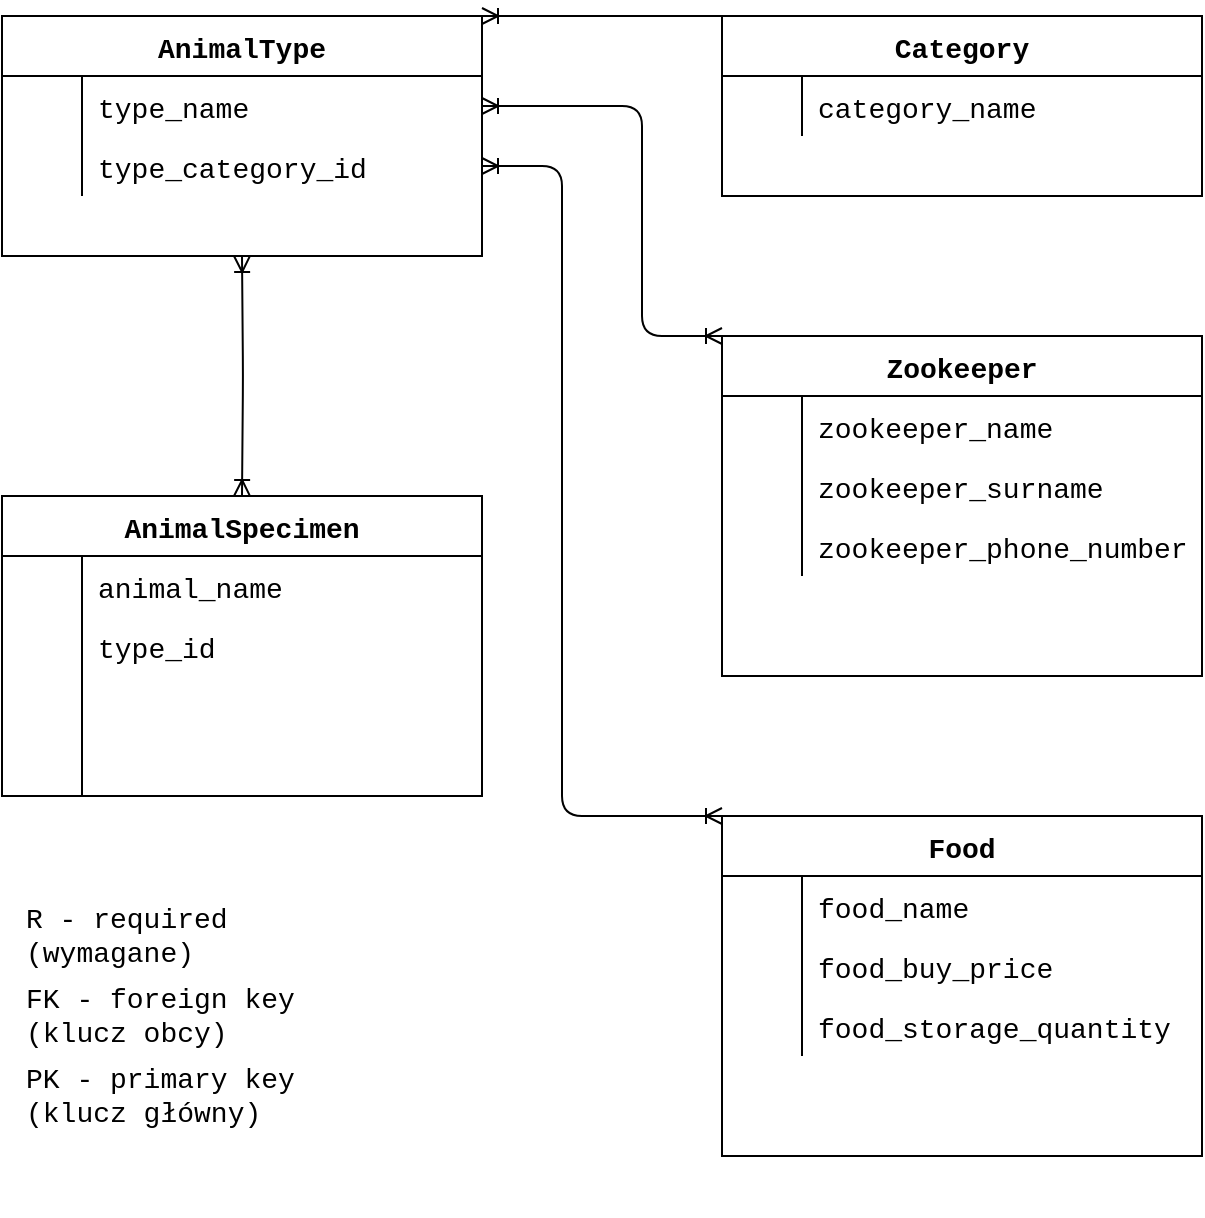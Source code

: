 <mxfile version="14.7.3" type="github">
  <diagram id="sl1sLAIorJPmM6Glef_p" name="Page-1">
    <mxGraphModel dx="1422" dy="791" grid="1" gridSize="10" guides="1" tooltips="1" connect="1" arrows="1" fold="1" page="0" pageScale="1" pageWidth="827" pageHeight="1169" math="0" shadow="0">
      <root>
        <mxCell id="0" />
        <mxCell id="1" parent="0" />
        <mxCell id="H-2fJrms_N8roYaYfMnV-32" value="Zookeeper" style="shape=table;startSize=30;container=1;collapsible=1;childLayout=tableLayout;fixedRows=1;rowLines=0;fontStyle=1;align=center;resizeLast=1;fontFamily=Courier New;fontSize=14;" parent="1" vertex="1">
          <mxGeometry x="360" y="240" width="240" height="170" as="geometry" />
        </mxCell>
        <mxCell id="H-2fJrms_N8roYaYfMnV-36" value="" style="shape=partialRectangle;collapsible=0;dropTarget=0;pointerEvents=0;fillColor=none;top=0;left=0;bottom=0;right=0;points=[[0,0.5],[1,0.5]];portConstraint=eastwest;fontFamily=Courier New;fontSize=14;" parent="H-2fJrms_N8roYaYfMnV-32" vertex="1">
          <mxGeometry y="30" width="240" height="30" as="geometry" />
        </mxCell>
        <mxCell id="H-2fJrms_N8roYaYfMnV-37" value="" style="shape=partialRectangle;connectable=0;fillColor=none;top=0;left=0;bottom=0;right=0;editable=1;overflow=hidden;fontFamily=Courier New;fontSize=14;" parent="H-2fJrms_N8roYaYfMnV-36" vertex="1">
          <mxGeometry width="40" height="30" as="geometry" />
        </mxCell>
        <mxCell id="H-2fJrms_N8roYaYfMnV-38" value="zookeeper_name" style="shape=partialRectangle;connectable=0;fillColor=none;top=0;left=0;bottom=0;right=0;align=left;spacingLeft=6;overflow=hidden;fontFamily=Courier New;fontSize=14;" parent="H-2fJrms_N8roYaYfMnV-36" vertex="1">
          <mxGeometry x="40" width="200" height="30" as="geometry" />
        </mxCell>
        <mxCell id="H-2fJrms_N8roYaYfMnV-39" value="" style="shape=partialRectangle;collapsible=0;dropTarget=0;pointerEvents=0;fillColor=none;top=0;left=0;bottom=0;right=0;points=[[0,0.5],[1,0.5]];portConstraint=eastwest;fontFamily=Courier New;fontSize=14;" parent="H-2fJrms_N8roYaYfMnV-32" vertex="1">
          <mxGeometry y="60" width="240" height="30" as="geometry" />
        </mxCell>
        <mxCell id="H-2fJrms_N8roYaYfMnV-40" value="" style="shape=partialRectangle;connectable=0;fillColor=none;top=0;left=0;bottom=0;right=0;editable=1;overflow=hidden;fontFamily=Courier New;fontSize=14;" parent="H-2fJrms_N8roYaYfMnV-39" vertex="1">
          <mxGeometry width="40" height="30" as="geometry" />
        </mxCell>
        <mxCell id="H-2fJrms_N8roYaYfMnV-41" value="zookeeper_surname" style="shape=partialRectangle;connectable=0;fillColor=none;top=0;left=0;bottom=0;right=0;align=left;spacingLeft=6;overflow=hidden;fontFamily=Courier New;fontSize=14;" parent="H-2fJrms_N8roYaYfMnV-39" vertex="1">
          <mxGeometry x="40" width="200" height="30" as="geometry" />
        </mxCell>
        <mxCell id="H-2fJrms_N8roYaYfMnV-42" value="" style="shape=partialRectangle;collapsible=0;dropTarget=0;pointerEvents=0;fillColor=none;top=0;left=0;bottom=0;right=0;points=[[0,0.5],[1,0.5]];portConstraint=eastwest;fontFamily=Courier New;fontSize=14;" parent="H-2fJrms_N8roYaYfMnV-32" vertex="1">
          <mxGeometry y="90" width="240" height="30" as="geometry" />
        </mxCell>
        <mxCell id="H-2fJrms_N8roYaYfMnV-43" value="" style="shape=partialRectangle;connectable=0;fillColor=none;top=0;left=0;bottom=0;right=0;editable=1;overflow=hidden;fontFamily=Courier New;fontSize=14;" parent="H-2fJrms_N8roYaYfMnV-42" vertex="1">
          <mxGeometry width="40" height="30" as="geometry" />
        </mxCell>
        <mxCell id="H-2fJrms_N8roYaYfMnV-44" value="zookeeper_phone_number" style="shape=partialRectangle;connectable=0;fillColor=none;top=0;left=0;bottom=0;right=0;align=left;spacingLeft=6;overflow=hidden;fontFamily=Courier New;fontSize=14;" parent="H-2fJrms_N8roYaYfMnV-42" vertex="1">
          <mxGeometry x="40" width="200" height="30" as="geometry" />
        </mxCell>
        <mxCell id="H-2fJrms_N8roYaYfMnV-55" value="Category" style="shape=table;startSize=30;container=1;collapsible=1;childLayout=tableLayout;fixedRows=1;rowLines=0;fontStyle=1;align=center;resizeLast=1;fontFamily=Courier New;fontSize=14;" parent="1" vertex="1">
          <mxGeometry x="360" y="80" width="240" height="90" as="geometry" />
        </mxCell>
        <mxCell id="H-2fJrms_N8roYaYfMnV-59" value="" style="shape=partialRectangle;collapsible=0;dropTarget=0;pointerEvents=0;fillColor=none;top=0;left=0;bottom=0;right=0;points=[[0,0.5],[1,0.5]];portConstraint=eastwest;fontFamily=Courier New;fontSize=14;" parent="H-2fJrms_N8roYaYfMnV-55" vertex="1">
          <mxGeometry y="30" width="240" height="30" as="geometry" />
        </mxCell>
        <mxCell id="H-2fJrms_N8roYaYfMnV-60" value="" style="shape=partialRectangle;connectable=0;fillColor=none;top=0;left=0;bottom=0;right=0;editable=1;overflow=hidden;fontFamily=Courier New;fontSize=14;" parent="H-2fJrms_N8roYaYfMnV-59" vertex="1">
          <mxGeometry width="40" height="30" as="geometry" />
        </mxCell>
        <mxCell id="H-2fJrms_N8roYaYfMnV-61" value="category_name" style="shape=partialRectangle;connectable=0;fillColor=none;top=0;left=0;bottom=0;right=0;align=left;spacingLeft=6;overflow=hidden;fontFamily=Courier New;fontSize=14;" parent="H-2fJrms_N8roYaYfMnV-59" vertex="1">
          <mxGeometry x="40" width="200" height="30" as="geometry" />
        </mxCell>
        <mxCell id="H-2fJrms_N8roYaYfMnV-68" value="" style="group;fontFamily=Courier New;fontSize=14;" parent="1" vertex="1" connectable="0">
          <mxGeometry x="360" y="480" width="240" height="200" as="geometry" />
        </mxCell>
        <mxCell id="H-2fJrms_N8roYaYfMnV-19" value="Food" style="shape=table;startSize=30;container=1;collapsible=1;childLayout=tableLayout;fixedRows=1;rowLines=0;fontStyle=1;align=center;resizeLast=1;fontFamily=Courier New;fontSize=14;" parent="H-2fJrms_N8roYaYfMnV-68" vertex="1">
          <mxGeometry width="240" height="170" as="geometry" />
        </mxCell>
        <mxCell id="H-2fJrms_N8roYaYfMnV-23" value="" style="shape=partialRectangle;collapsible=0;dropTarget=0;pointerEvents=0;fillColor=none;top=0;left=0;bottom=0;right=0;points=[[0,0.5],[1,0.5]];portConstraint=eastwest;fontFamily=Courier New;fontSize=14;" parent="H-2fJrms_N8roYaYfMnV-19" vertex="1">
          <mxGeometry y="30" width="240" height="30" as="geometry" />
        </mxCell>
        <mxCell id="H-2fJrms_N8roYaYfMnV-24" value="" style="shape=partialRectangle;connectable=0;fillColor=none;top=0;left=0;bottom=0;right=0;editable=1;overflow=hidden;fontFamily=Courier New;fontSize=14;" parent="H-2fJrms_N8roYaYfMnV-23" vertex="1">
          <mxGeometry width="40" height="30" as="geometry" />
        </mxCell>
        <mxCell id="H-2fJrms_N8roYaYfMnV-25" value="food_name" style="shape=partialRectangle;connectable=0;fillColor=none;top=0;left=0;bottom=0;right=0;align=left;spacingLeft=6;overflow=hidden;fontFamily=Courier New;fontSize=14;" parent="H-2fJrms_N8roYaYfMnV-23" vertex="1">
          <mxGeometry x="40" width="200" height="30" as="geometry" />
        </mxCell>
        <mxCell id="H-2fJrms_N8roYaYfMnV-26" value="" style="shape=partialRectangle;collapsible=0;dropTarget=0;pointerEvents=0;fillColor=none;top=0;left=0;bottom=0;right=0;points=[[0,0.5],[1,0.5]];portConstraint=eastwest;fontFamily=Courier New;fontSize=14;" parent="H-2fJrms_N8roYaYfMnV-19" vertex="1">
          <mxGeometry y="60" width="240" height="30" as="geometry" />
        </mxCell>
        <mxCell id="H-2fJrms_N8roYaYfMnV-27" value="" style="shape=partialRectangle;connectable=0;fillColor=none;top=0;left=0;bottom=0;right=0;editable=1;overflow=hidden;fontFamily=Courier New;fontSize=14;" parent="H-2fJrms_N8roYaYfMnV-26" vertex="1">
          <mxGeometry width="40" height="30" as="geometry" />
        </mxCell>
        <mxCell id="H-2fJrms_N8roYaYfMnV-28" value="food_buy_price" style="shape=partialRectangle;connectable=0;fillColor=none;top=0;left=0;bottom=0;right=0;align=left;spacingLeft=6;overflow=hidden;fontFamily=Courier New;fontSize=14;" parent="H-2fJrms_N8roYaYfMnV-26" vertex="1">
          <mxGeometry x="40" width="200" height="30" as="geometry" />
        </mxCell>
        <mxCell id="H-2fJrms_N8roYaYfMnV-29" value="" style="shape=partialRectangle;collapsible=0;dropTarget=0;pointerEvents=0;fillColor=none;top=0;left=0;bottom=0;right=0;points=[[0,0.5],[1,0.5]];portConstraint=eastwest;fontFamily=Courier New;fontSize=14;" parent="H-2fJrms_N8roYaYfMnV-19" vertex="1">
          <mxGeometry y="90" width="240" height="30" as="geometry" />
        </mxCell>
        <mxCell id="H-2fJrms_N8roYaYfMnV-30" value="" style="shape=partialRectangle;connectable=0;fillColor=none;top=0;left=0;bottom=0;right=0;editable=1;overflow=hidden;fontFamily=Courier New;fontSize=14;" parent="H-2fJrms_N8roYaYfMnV-29" vertex="1">
          <mxGeometry width="40" height="30" as="geometry" />
        </mxCell>
        <mxCell id="H-2fJrms_N8roYaYfMnV-31" value="food_storage_quantity" style="shape=partialRectangle;connectable=0;fillColor=none;top=0;left=0;bottom=0;right=0;align=left;spacingLeft=6;overflow=hidden;fontFamily=Courier New;fontSize=14;" parent="H-2fJrms_N8roYaYfMnV-29" vertex="1">
          <mxGeometry x="40" width="200" height="30" as="geometry" />
        </mxCell>
        <mxCell id="H-2fJrms_N8roYaYfMnV-53" value="" style="shape=partialRectangle;connectable=0;fillColor=none;top=0;left=0;bottom=0;right=0;editable=1;overflow=hidden;fontFamily=Courier New;fontSize=14;" parent="H-2fJrms_N8roYaYfMnV-68" vertex="1">
          <mxGeometry y="86.25" width="40" height="37.5" as="geometry" />
        </mxCell>
        <mxCell id="H-2fJrms_N8roYaYfMnV-69" value="" style="group;fontFamily=Courier New;fontSize=14;" parent="1" vertex="1" connectable="0">
          <mxGeometry y="80" width="240" height="240" as="geometry" />
        </mxCell>
        <mxCell id="H-2fJrms_N8roYaYfMnV-6" value="AnimalType" style="shape=table;startSize=30;container=1;collapsible=1;childLayout=tableLayout;fixedRows=1;rowLines=0;fontStyle=1;align=center;resizeLast=1;fontFamily=Courier New;fontSize=14;" parent="H-2fJrms_N8roYaYfMnV-69" vertex="1">
          <mxGeometry width="240.0" height="120" as="geometry" />
        </mxCell>
        <mxCell id="H-2fJrms_N8roYaYfMnV-10" value="" style="shape=partialRectangle;collapsible=0;dropTarget=0;pointerEvents=0;fillColor=none;top=0;left=0;bottom=0;right=0;points=[[0,0.5],[1,0.5]];portConstraint=eastwest;fontFamily=Courier New;fontSize=14;" parent="H-2fJrms_N8roYaYfMnV-6" vertex="1">
          <mxGeometry y="30" width="240.0" height="30" as="geometry" />
        </mxCell>
        <mxCell id="H-2fJrms_N8roYaYfMnV-11" value="" style="shape=partialRectangle;connectable=0;fillColor=none;top=0;left=0;bottom=0;right=0;editable=1;overflow=hidden;fontFamily=Courier New;fontSize=14;" parent="H-2fJrms_N8roYaYfMnV-10" vertex="1">
          <mxGeometry width="40" height="30" as="geometry" />
        </mxCell>
        <mxCell id="H-2fJrms_N8roYaYfMnV-12" value="type_name" style="shape=partialRectangle;connectable=0;fillColor=none;top=0;left=0;bottom=0;right=0;align=left;spacingLeft=6;overflow=hidden;fontFamily=Courier New;fontSize=14;" parent="H-2fJrms_N8roYaYfMnV-10" vertex="1">
          <mxGeometry x="40" width="200.0" height="30" as="geometry" />
        </mxCell>
        <mxCell id="H-2fJrms_N8roYaYfMnV-13" value="" style="shape=partialRectangle;collapsible=0;dropTarget=0;pointerEvents=0;fillColor=none;top=0;left=0;bottom=0;right=0;points=[[0,0.5],[1,0.5]];portConstraint=eastwest;fontFamily=Courier New;fontSize=14;" parent="H-2fJrms_N8roYaYfMnV-6" vertex="1">
          <mxGeometry y="60" width="240.0" height="30" as="geometry" />
        </mxCell>
        <mxCell id="H-2fJrms_N8roYaYfMnV-14" value="" style="shape=partialRectangle;connectable=0;fillColor=none;top=0;left=0;bottom=0;right=0;editable=1;overflow=hidden;fontFamily=Courier New;fontSize=14;" parent="H-2fJrms_N8roYaYfMnV-13" vertex="1">
          <mxGeometry width="40" height="30" as="geometry" />
        </mxCell>
        <mxCell id="H-2fJrms_N8roYaYfMnV-15" value="type_category_id" style="shape=partialRectangle;connectable=0;fillColor=none;top=0;left=0;bottom=0;right=0;align=left;spacingLeft=6;overflow=hidden;fontFamily=Courier New;fontSize=14;" parent="H-2fJrms_N8roYaYfMnV-13" vertex="1">
          <mxGeometry x="40" width="200.0" height="30" as="geometry" />
        </mxCell>
        <mxCell id="j7wjAvhCDBgRRpmqPYxo-1" value="&lt;div&gt;R - required&lt;/div&gt;&lt;div&gt;(wymagane)&lt;/div&gt;" style="text;html=1;strokeColor=none;fillColor=none;align=left;verticalAlign=middle;whiteSpace=wrap;rounded=0;fontFamily=Courier New;fontSize=14;spacingLeft=10;" parent="1" vertex="1">
          <mxGeometry y="520.5" width="240" height="39" as="geometry" />
        </mxCell>
        <mxCell id="j7wjAvhCDBgRRpmqPYxo-2" value="&lt;div&gt;FK - foreign key&lt;/div&gt;&lt;div&gt;(klucz obcy)&lt;br&gt;&lt;/div&gt;" style="text;html=1;strokeColor=none;fillColor=none;align=left;verticalAlign=middle;whiteSpace=wrap;rounded=0;fontFamily=Courier New;fontSize=14;spacingLeft=10;" parent="1" vertex="1">
          <mxGeometry y="559.5" width="240" height="40" as="geometry" />
        </mxCell>
        <mxCell id="j7wjAvhCDBgRRpmqPYxo-5" value="&lt;div&gt;PK - primary key&lt;/div&gt;&lt;div&gt;(klucz główny)&lt;br&gt;&lt;/div&gt;" style="text;html=1;strokeColor=none;fillColor=none;align=left;verticalAlign=middle;whiteSpace=wrap;rounded=0;fontFamily=Courier New;fontSize=14;spacingLeft=10;" parent="1" vertex="1">
          <mxGeometry y="599.5" width="240" height="40" as="geometry" />
        </mxCell>
        <mxCell id="9mAfEihb3jiWLd-zYQqV-1" value="" style="edgeStyle=entityRelationEdgeStyle;fontSize=12;html=1;endArrow=ERoneToMany;exitX=0;exitY=0;exitDx=0;exitDy=0;entryX=1;entryY=0;entryDx=0;entryDy=0;" parent="1" source="H-2fJrms_N8roYaYfMnV-55" target="H-2fJrms_N8roYaYfMnV-6" edge="1">
          <mxGeometry width="100" height="100" relative="1" as="geometry">
            <mxPoint x="350" y="340" as="sourcePoint" />
            <mxPoint x="250" y="440" as="targetPoint" />
          </mxGeometry>
        </mxCell>
        <mxCell id="9mAfEihb3jiWLd-zYQqV-3" value="" style="edgeStyle=elbowEdgeStyle;fontSize=12;html=1;endArrow=ERoneToMany;exitX=0;exitY=0;exitDx=0;exitDy=0;entryX=1;entryY=0.5;entryDx=0;entryDy=0;startArrow=ERoneToMany;startFill=0;" parent="1" source="H-2fJrms_N8roYaYfMnV-32" target="H-2fJrms_N8roYaYfMnV-10" edge="1">
          <mxGeometry width="100" height="100" relative="1" as="geometry">
            <mxPoint x="310" y="260" as="sourcePoint" />
            <mxPoint x="270" y="100" as="targetPoint" />
            <Array as="points">
              <mxPoint x="320" y="160" />
            </Array>
          </mxGeometry>
        </mxCell>
        <mxCell id="9mAfEihb3jiWLd-zYQqV-4" value="" style="edgeStyle=elbowEdgeStyle;fontSize=12;html=1;endArrow=ERoneToMany;entryX=1;entryY=0.5;entryDx=0;entryDy=0;exitX=0;exitY=0;exitDx=0;exitDy=0;startArrow=ERoneToMany;startFill=0;" parent="1" source="H-2fJrms_N8roYaYfMnV-19" target="H-2fJrms_N8roYaYfMnV-13" edge="1">
          <mxGeometry width="100" height="100" relative="1" as="geometry">
            <mxPoint x="360" y="250" as="sourcePoint" />
            <mxPoint x="240" y="100" as="targetPoint" />
            <Array as="points">
              <mxPoint x="280" y="290" />
            </Array>
          </mxGeometry>
        </mxCell>
        <mxCell id="9mAfEihb3jiWLd-zYQqV-5" value="AnimalSpecimen" style="shape=table;startSize=30;container=1;collapsible=1;childLayout=tableLayout;fixedRows=1;rowLines=0;fontStyle=1;align=center;resizeLast=1;fontFamily=Courier New;fontSize=14;" parent="1" vertex="1">
          <mxGeometry y="320" width="240" height="150" as="geometry" />
        </mxCell>
        <mxCell id="9mAfEihb3jiWLd-zYQqV-6" value="" style="shape=partialRectangle;collapsible=0;dropTarget=0;pointerEvents=0;fillColor=none;top=0;left=0;bottom=0;right=0;points=[[0,0.5],[1,0.5]];portConstraint=eastwest;fontFamily=Courier New;fontSize=14;" parent="9mAfEihb3jiWLd-zYQqV-5" vertex="1">
          <mxGeometry y="30" width="240" height="30" as="geometry" />
        </mxCell>
        <mxCell id="9mAfEihb3jiWLd-zYQqV-7" value="" style="shape=partialRectangle;connectable=0;fillColor=none;top=0;left=0;bottom=0;right=0;editable=1;overflow=hidden;fontFamily=Courier New;fontSize=14;" parent="9mAfEihb3jiWLd-zYQqV-6" vertex="1">
          <mxGeometry width="40" height="30" as="geometry" />
        </mxCell>
        <mxCell id="9mAfEihb3jiWLd-zYQqV-8" value="animal_name" style="shape=partialRectangle;connectable=0;fillColor=none;top=0;left=0;bottom=0;right=0;align=left;spacingLeft=6;overflow=hidden;fontFamily=Courier New;fontSize=14;" parent="9mAfEihb3jiWLd-zYQqV-6" vertex="1">
          <mxGeometry x="40" width="200" height="30" as="geometry" />
        </mxCell>
        <mxCell id="9mAfEihb3jiWLd-zYQqV-9" value="" style="shape=partialRectangle;collapsible=0;dropTarget=0;pointerEvents=0;fillColor=none;top=0;left=0;bottom=0;right=0;points=[[0,0.5],[1,0.5]];portConstraint=eastwest;fontFamily=Courier New;fontSize=14;" parent="9mAfEihb3jiWLd-zYQqV-5" vertex="1">
          <mxGeometry y="60" width="240" height="30" as="geometry" />
        </mxCell>
        <mxCell id="9mAfEihb3jiWLd-zYQqV-10" value="" style="shape=partialRectangle;connectable=0;fillColor=none;top=0;left=0;bottom=0;right=0;editable=1;overflow=hidden;fontFamily=Courier New;fontSize=14;" parent="9mAfEihb3jiWLd-zYQqV-9" vertex="1">
          <mxGeometry width="40" height="30" as="geometry" />
        </mxCell>
        <mxCell id="9mAfEihb3jiWLd-zYQqV-11" value="type_id" style="shape=partialRectangle;connectable=0;fillColor=none;top=0;left=0;bottom=0;right=0;align=left;spacingLeft=6;overflow=hidden;fontFamily=Courier New;fontSize=14;" parent="9mAfEihb3jiWLd-zYQqV-9" vertex="1">
          <mxGeometry x="40" width="200" height="30" as="geometry" />
        </mxCell>
        <mxCell id="9mAfEihb3jiWLd-zYQqV-12" value="" style="shape=partialRectangle;collapsible=0;dropTarget=0;pointerEvents=0;fillColor=none;top=0;left=0;bottom=0;right=0;points=[[0,0.5],[1,0.5]];portConstraint=eastwest;fontFamily=Courier New;fontSize=14;" parent="9mAfEihb3jiWLd-zYQqV-5" vertex="1">
          <mxGeometry y="90" width="240" height="30" as="geometry" />
        </mxCell>
        <mxCell id="9mAfEihb3jiWLd-zYQqV-13" value="" style="shape=partialRectangle;connectable=0;fillColor=none;top=0;left=0;bottom=0;right=0;editable=1;overflow=hidden;fontFamily=Courier New;fontSize=14;" parent="9mAfEihb3jiWLd-zYQqV-12" vertex="1">
          <mxGeometry width="40" height="30" as="geometry" />
        </mxCell>
        <mxCell id="9mAfEihb3jiWLd-zYQqV-14" value="" style="shape=partialRectangle;connectable=0;fillColor=none;top=0;left=0;bottom=0;right=0;align=left;spacingLeft=6;overflow=hidden;fontFamily=Courier New;fontSize=14;" parent="9mAfEihb3jiWLd-zYQqV-12" vertex="1">
          <mxGeometry x="40" width="200" height="30" as="geometry" />
        </mxCell>
        <mxCell id="9mAfEihb3jiWLd-zYQqV-15" value="" style="shape=partialRectangle;collapsible=0;dropTarget=0;pointerEvents=0;fillColor=none;top=0;left=0;bottom=0;right=0;points=[[0,0.5],[1,0.5]];portConstraint=eastwest;fontFamily=Courier New;fontSize=14;" parent="9mAfEihb3jiWLd-zYQqV-5" vertex="1">
          <mxGeometry y="120" width="240" height="30" as="geometry" />
        </mxCell>
        <mxCell id="9mAfEihb3jiWLd-zYQqV-16" value="" style="shape=partialRectangle;connectable=0;fillColor=none;top=0;left=0;bottom=0;right=0;editable=1;overflow=hidden;fontFamily=Courier New;fontSize=14;" parent="9mAfEihb3jiWLd-zYQqV-15" vertex="1">
          <mxGeometry width="40" height="30" as="geometry" />
        </mxCell>
        <mxCell id="9mAfEihb3jiWLd-zYQqV-17" value="" style="shape=partialRectangle;connectable=0;fillColor=none;top=0;left=0;bottom=0;right=0;align=left;spacingLeft=6;overflow=hidden;fontFamily=Courier New;fontSize=14;" parent="9mAfEihb3jiWLd-zYQqV-15" vertex="1">
          <mxGeometry x="40" width="200" height="30" as="geometry" />
        </mxCell>
        <mxCell id="9mAfEihb3jiWLd-zYQqV-18" value="" style="edgeStyle=orthogonalEdgeStyle;fontSize=12;html=1;endArrow=ERoneToMany;startArrow=ERoneToMany;startFill=0;entryX=0.5;entryY=1;entryDx=0;entryDy=0;" parent="1" target="H-2fJrms_N8roYaYfMnV-6" edge="1">
          <mxGeometry width="100" height="100" relative="1" as="geometry">
            <mxPoint x="120" y="320" as="sourcePoint" />
            <mxPoint x="310" y="300" as="targetPoint" />
          </mxGeometry>
        </mxCell>
      </root>
    </mxGraphModel>
  </diagram>
</mxfile>
